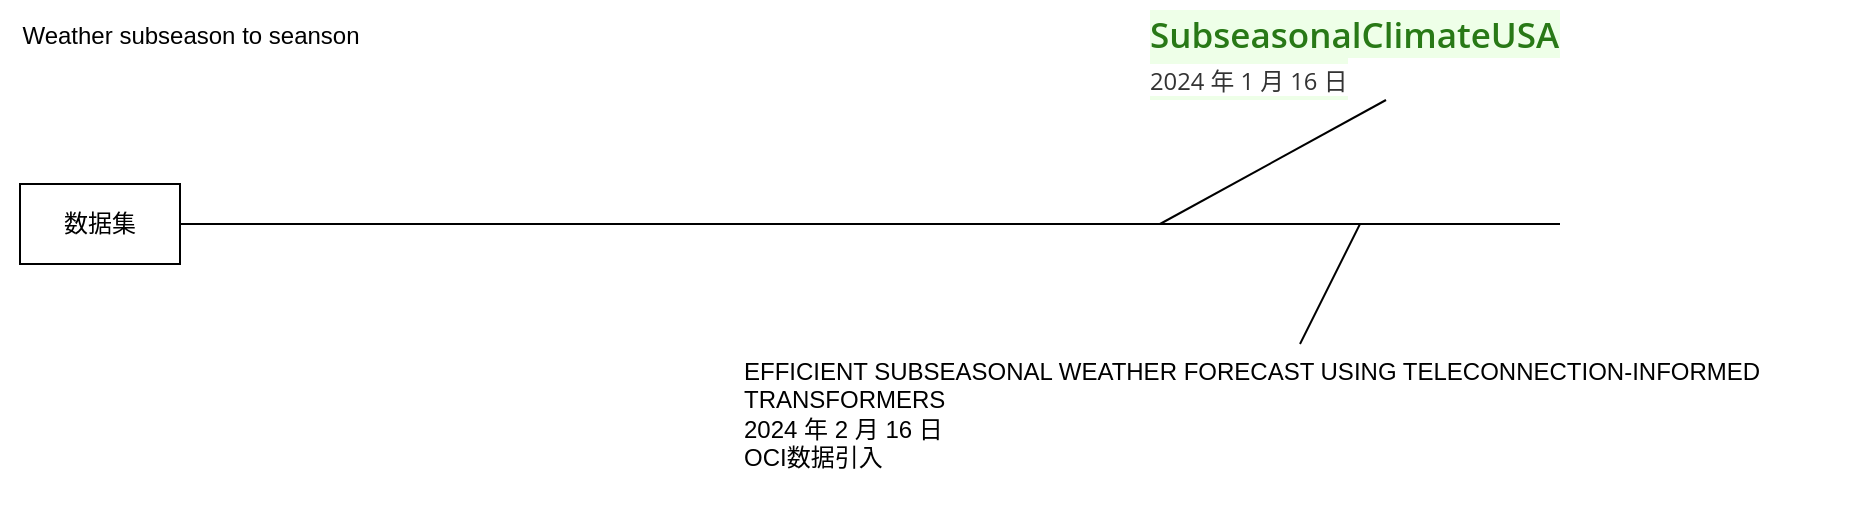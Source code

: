 <mxfile version="24.7.7">
  <diagram name="第 1 页" id="gFlguENXiU12kpQLrxRx">
    <mxGraphModel dx="2549" dy="568" grid="1" gridSize="10" guides="1" tooltips="1" connect="1" arrows="1" fold="1" page="1" pageScale="1" pageWidth="827" pageHeight="1169" math="0" shadow="0">
      <root>
        <mxCell id="0" />
        <mxCell id="1" parent="0" />
        <mxCell id="cDxK8CzM8uQFrHm3YZL3-1" value="Weather subseason to seanson&lt;div&gt;&lt;br&gt;&lt;/div&gt;" style="text;html=1;align=center;verticalAlign=middle;resizable=0;points=[];autosize=1;strokeColor=none;fillColor=none;" vertex="1" parent="1">
          <mxGeometry x="-1640" y="13" width="190" height="40" as="geometry" />
        </mxCell>
        <mxCell id="cDxK8CzM8uQFrHm3YZL3-2" value="数据集" style="whiteSpace=wrap;html=1;" vertex="1" parent="1">
          <mxGeometry x="-1630" y="100" width="80" height="40" as="geometry" />
        </mxCell>
        <mxCell id="cDxK8CzM8uQFrHm3YZL3-3" value="" style="endArrow=none;html=1;rounded=0;exitX=1;exitY=0.5;exitDx=0;exitDy=0;" edge="1" parent="1" source="cDxK8CzM8uQFrHm3YZL3-2">
          <mxGeometry width="50" height="50" relative="1" as="geometry">
            <mxPoint x="-1250" y="240" as="sourcePoint" />
            <mxPoint x="-860" y="120" as="targetPoint" />
          </mxGeometry>
        </mxCell>
        <mxCell id="cDxK8CzM8uQFrHm3YZL3-4" value="" style="endArrow=none;html=1;rounded=0;exitX=0.5;exitY=1;exitDx=0;exitDy=0;" edge="1" parent="1" source="cDxK8CzM8uQFrHm3YZL3-5">
          <mxGeometry width="50" height="50" relative="1" as="geometry">
            <mxPoint x="-1440" y="170" as="sourcePoint" />
            <mxPoint x="-1060" y="120" as="targetPoint" />
          </mxGeometry>
        </mxCell>
        <mxCell id="cDxK8CzM8uQFrHm3YZL3-5" value="&lt;span style=&quot;color: rgb(40, 121, 22); font-family: &amp;quot;Open Sans&amp;quot;, &amp;quot;Lucida Grande&amp;quot;, &amp;quot;Helvetica Neue&amp;quot;, Helvetica, Arial, sans-serif; font-size: 17.5px; font-style: normal; font-variant-ligatures: normal; font-variant-caps: normal; font-weight: 600; letter-spacing: normal; orphans: 2; text-align: left; text-indent: 0px; text-transform: none; widows: 2; word-spacing: 0px; -webkit-text-stroke-width: 0px; white-space: normal; background-color: rgb(238, 255, 232); text-decoration-thickness: initial; text-decoration-style: initial; text-decoration-color: initial; display: inline !important; float: none;&quot;&gt;SubseasonalClimateUSA&lt;/span&gt;&lt;div&gt;&lt;span style=&quot;color: rgb(40, 121, 22); font-family: &amp;quot;Open Sans&amp;quot;, &amp;quot;Lucida Grande&amp;quot;, &amp;quot;Helvetica Neue&amp;quot;, Helvetica, Arial, sans-serif; font-size: 17.5px; font-style: normal; font-variant-ligatures: normal; font-variant-caps: normal; font-weight: 600; letter-spacing: normal; orphans: 2; text-align: left; text-indent: 0px; text-transform: none; widows: 2; word-spacing: 0px; -webkit-text-stroke-width: 0px; white-space: normal; background-color: rgb(238, 255, 232); text-decoration-thickness: initial; text-decoration-style: initial; text-decoration-color: initial; display: inline !important; float: none;&quot;&gt;&lt;span style=&quot;color: rgb(51, 51, 51); font-size: 11.9px; font-weight: 400; background-color: rgb(255, 255, 255);&quot;&gt;2024 年 1 月 16 日&lt;/span&gt;&lt;br&gt;&lt;/span&gt;&lt;/div&gt;" style="text;whiteSpace=wrap;html=1;" vertex="1" parent="1">
          <mxGeometry x="-1067" y="8" width="240" height="50" as="geometry" />
        </mxCell>
        <mxCell id="cDxK8CzM8uQFrHm3YZL3-6" value="EFFICIENT SUBSEASONAL WEATHER FORECAST USING TELECONNECTION-INFORMED TRANSFORMERS&#xa;2024 年 2 月 16 日&#xa;OCI数据引入&#xa;&#xa;" style="text;whiteSpace=wrap;" vertex="1" parent="1">
          <mxGeometry x="-1270" y="180" width="560" height="70" as="geometry" />
        </mxCell>
        <mxCell id="cDxK8CzM8uQFrHm3YZL3-7" value="" style="endArrow=none;html=1;rounded=0;exitX=0.5;exitY=0;exitDx=0;exitDy=0;" edge="1" parent="1" source="cDxK8CzM8uQFrHm3YZL3-6">
          <mxGeometry width="50" height="50" relative="1" as="geometry">
            <mxPoint x="-1430" y="180" as="sourcePoint" />
            <mxPoint x="-960" y="120" as="targetPoint" />
          </mxGeometry>
        </mxCell>
      </root>
    </mxGraphModel>
  </diagram>
</mxfile>

